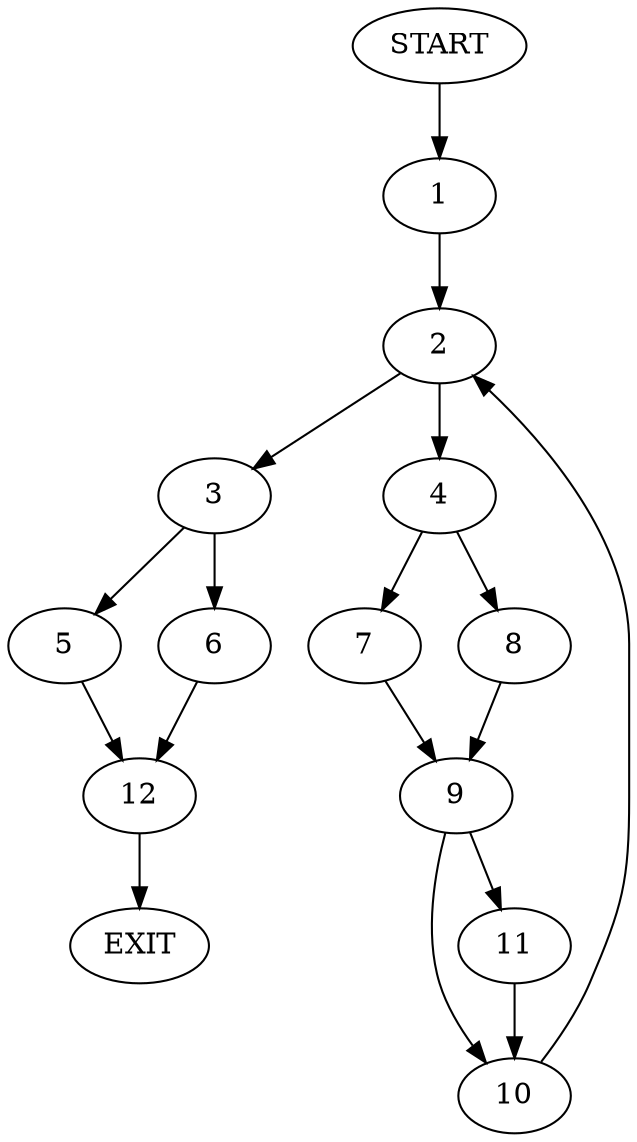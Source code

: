 digraph {
0 [label="START"]
13 [label="EXIT"]
0 -> 1
1 -> 2
2 -> 3
2 -> 4
3 -> 5
3 -> 6
4 -> 7
4 -> 8
7 -> 9
8 -> 9
9 -> 10
9 -> 11
10 -> 2
11 -> 10
6 -> 12
5 -> 12
12 -> 13
}
